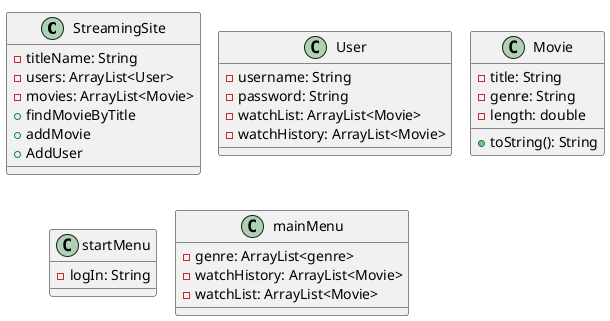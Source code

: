 @startuml
!pragma layout smetana
class StreamingSite{
 - titleName: String
 - users: ArrayList<User>
 - movies: ArrayList<Movie>
 + findMovieByTitle
 + addMovie
 + AddUser
 }

class User{
 - username: String
 - password: String
 - watchList: ArrayList<Movie>
 - watchHistory: ArrayList<Movie>
}

class Movie{
 - title: String
 - genre: String
 - length: double
 + toString(): String
}

class startMenu{
 - logIn: String
}

class mainMenu{
 - genre: ArrayList<genre>
 - watchHistory: ArrayList<Movie>
 - watchList: ArrayList<Movie>
}
@enduml